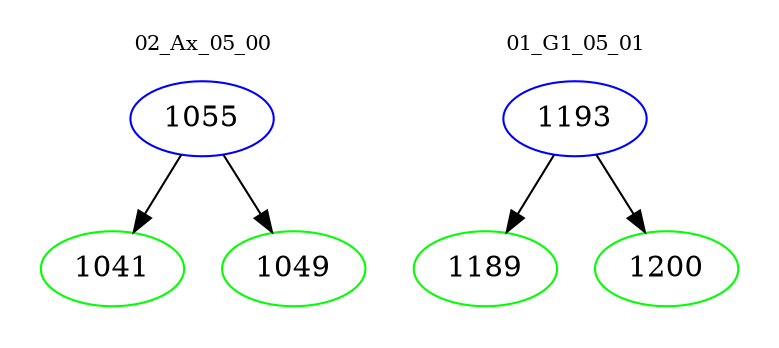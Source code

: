 digraph{
subgraph cluster_0 {
color = white
label = "02_Ax_05_00";
fontsize=10;
T0_1055 [label="1055", color="blue"]
T0_1055 -> T0_1041 [color="black"]
T0_1041 [label="1041", color="green"]
T0_1055 -> T0_1049 [color="black"]
T0_1049 [label="1049", color="green"]
}
subgraph cluster_1 {
color = white
label = "01_G1_05_01";
fontsize=10;
T1_1193 [label="1193", color="blue"]
T1_1193 -> T1_1189 [color="black"]
T1_1189 [label="1189", color="green"]
T1_1193 -> T1_1200 [color="black"]
T1_1200 [label="1200", color="green"]
}
}

